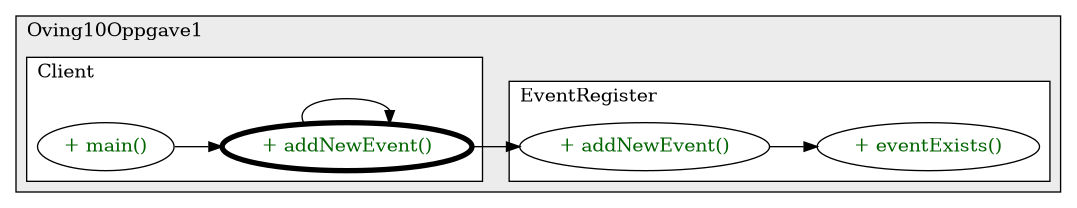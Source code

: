 @startuml

/' diagram meta data start
config=CallConfiguration;
{
  "rootMethod": "Oving10Oppgave1.Client#addNewEvent()",
  "projectClassification": {
    "searchMode": "OpenProject", // OpenProject, AllProjects
    "includedProjects": "",
    "pathEndKeywords": "*.impl",
    "isClientPath": "",
    "isClientName": "",
    "isTestPath": "",
    "isTestName": "",
    "isMappingPath": "",
    "isMappingName": "",
    "isDataAccessPath": "",
    "isDataAccessName": "",
    "isDataStructurePath": "",
    "isDataStructureName": "",
    "isInterfaceStructuresPath": "",
    "isInterfaceStructuresName": "",
    "isEntryPointPath": "",
    "isEntryPointName": "",
    "treatFinalFieldsAsMandatory": false
  },
  "graphRestriction": {
    "classPackageExcludeFilter": "",
    "classPackageIncludeFilter": "Oving10Oppgave1",
    "classNameExcludeFilter": "",
    "classNameIncludeFilter": "",
    "methodNameExcludeFilter": "",
    "methodNameIncludeFilter": "",
    "removeByInheritance": "", // inheritance/annotation based filtering is done in a second step
    "removeByAnnotation": "",
    "removeByClassPackage": "", // cleanup the graph after inheritance/annotation based filtering is done
    "removeByClassName": "",
    "cutMappings": false,
    "cutEnum": true,
    "cutTests": true,
    "cutClient": true,
    "cutDataAccess": true,
    "cutInterfaceStructures": true,
    "cutDataStructures": true,
    "cutGetterAndSetter": true,
    "cutConstructors": true
  },
  "graphTraversal": {
    "forwardDepth": 3,
    "backwardDepth": 3,
    "classPackageExcludeFilter": "",
    "classPackageIncludeFilter": "",
    "classNameExcludeFilter": "",
    "classNameIncludeFilter": "",
    "methodNameExcludeFilter": "",
    "methodNameIncludeFilter": "",
    "hideMappings": false,
    "hideDataStructures": false,
    "hidePrivateMethods": true,
    "hideInterfaceCalls": true, // indirection: implementation -> interface (is hidden) -> implementation
    "onlyShowApplicationEntryPoints": false, // root node is included
    "useMethodCallsForStructureDiagram": "ForwardOnly" // ForwardOnly, BothDirections, No
  },
  "details": {
    "aggregation": "GroupByClass", // ByClass, GroupByClass, None
    "showMethodParametersTypes": false,
    "showMethodParametersNames": false,
    "showMethodReturnType": false,
    "showPackageLevels": 2,
    "showCallOrder": false,
    "edgeMode": "MethodsOnly", // TypesOnly, MethodsOnly, TypesAndMethods, MethodsAndDirectTypeUsage
    "showDetailedClassStructure": false
  },
  "rootClass": "Oving10Oppgave1.Client",
  "extensionCallbackMethod": "" // qualified.class.name#methodName - signature: public static String method(String)
}
diagram meta data end '/



digraph g {
    rankdir="LR"
    splines=polyline
    

'nodes 
subgraph cluster_1746515187 { 
   	label=Oving10Oppgave1
	labeljust=l
	fillcolor="#ececec"
	style=filled
   
   subgraph cluster_2065447550 { 
   	label=EventRegister
	labeljust=l
	fillcolor=white
	style=filled
   
   EventRegister1746515187XXXaddNewEvent883934710[
	label="+ addNewEvent()"
	style=filled
	fillcolor=white
	tooltip="EventRegister

&#10;  The method adds a new event to the event register.&#10; &#10;  @param eventNumber Event number. As a String.&#10;  @param eventName Event Name. As a String.&#10;  @param eventPlace Event place. As a String.&#10;  @param eventOrganizer Event organizer. As a String.&#10;  @param eventType Event type. As a String.&#10;  @param eventTimestamp Event time as YYYYMMDDTTTT. As an integer.&#10; "
	fontcolor=darkgreen
];

EventRegister1746515187XXXeventExists1808118735[
	label="+ eventExists()"
	style=filled
	fillcolor=white
	tooltip="EventRegister

&#10;  The method checks if an event exists in the event register.&#10; &#10;  @param eventNumber Event number.&#10;  @return Returns true if the event exists and false if not.&#10; "
	fontcolor=darkgreen
];
} 

subgraph cluster_504895162 { 
   	label=Client
	labeljust=l
	fillcolor=white
	style=filled
   
   Client1746515187XXXaddNewEvent0[
	label="+ addNewEvent()"
	style=filled
	fillcolor=white
	tooltip="Client

&#10;  The method gives the user opportunity to add an event to the register.&#10; "
	penwidth=4
	fontcolor=darkgreen
];

Client1746515187XXXmain1859653459[
	label="+ main()"
	style=filled
	fillcolor=white
	tooltip="Client

null"
	fontcolor=darkgreen
];
} 
} 

'edges    
Client1746515187XXXaddNewEvent0 -> Client1746515187XXXaddNewEvent0;
Client1746515187XXXaddNewEvent0 -> EventRegister1746515187XXXaddNewEvent883934710;
Client1746515187XXXmain1859653459 -> Client1746515187XXXaddNewEvent0;
EventRegister1746515187XXXaddNewEvent883934710 -> EventRegister1746515187XXXeventExists1808118735;
    
}
@enduml